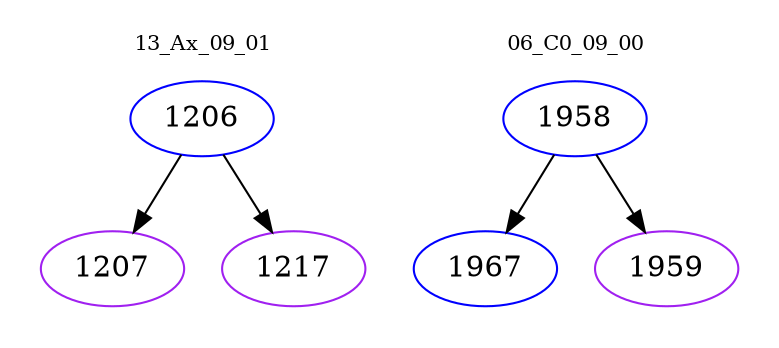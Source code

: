 digraph{
subgraph cluster_0 {
color = white
label = "13_Ax_09_01";
fontsize=10;
T0_1206 [label="1206", color="blue"]
T0_1206 -> T0_1207 [color="black"]
T0_1207 [label="1207", color="purple"]
T0_1206 -> T0_1217 [color="black"]
T0_1217 [label="1217", color="purple"]
}
subgraph cluster_1 {
color = white
label = "06_C0_09_00";
fontsize=10;
T1_1958 [label="1958", color="blue"]
T1_1958 -> T1_1967 [color="black"]
T1_1967 [label="1967", color="blue"]
T1_1958 -> T1_1959 [color="black"]
T1_1959 [label="1959", color="purple"]
}
}
